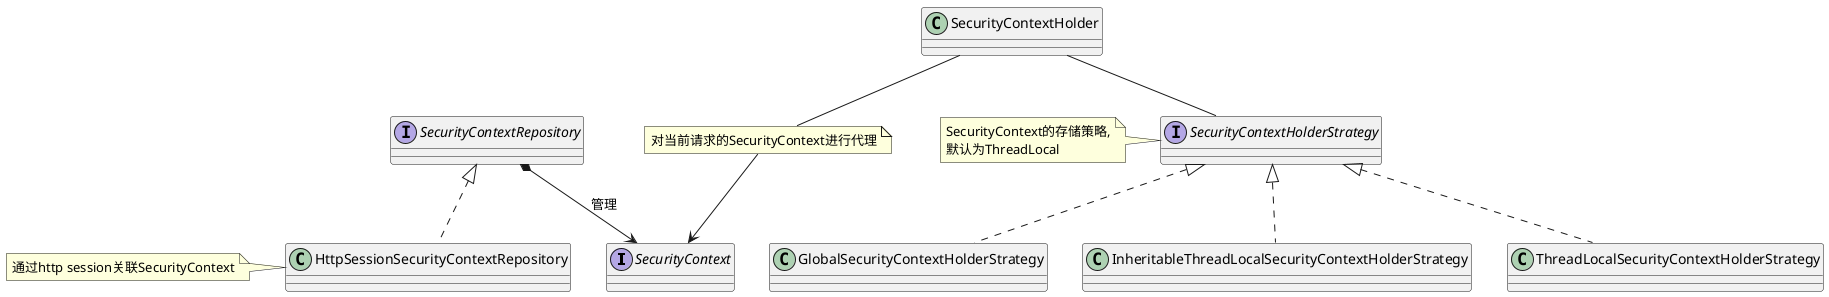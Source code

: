 @startuml "SecurityContextPersistenceFilter"

interface SecurityContext

interface SecurityContextRepository
class HttpSessionSecurityContextRepository implements SecurityContextRepository
note left
通过http session关联SecurityContext
end note

SecurityContextRepository *--> SecurityContext: 管理

class SecurityContextHolder
note "对当前请求的SecurityContext进行代理" as M1
SecurityContextHolder -- M1
M1 --> SecurityContext

interface SecurityContextHolderStrategy
note left
SecurityContext的存储策略,
默认为ThreadLocal
end note
class GlobalSecurityContextHolderStrategy implements SecurityContextHolderStrategy
class InheritableThreadLocalSecurityContextHolderStrategy implements SecurityContextHolderStrategy
class ThreadLocalSecurityContextHolderStrategy implements SecurityContextHolderStrategy
SecurityContextHolder -- SecurityContextHolderStrategy

@enduml